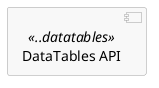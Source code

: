 @startuml

skinparam componentStyle uml2
skinparam component {
  BorderColor #a0a0a0
  BackgroundColor #f8f8f8
}

[DataTables API] <<..datatables>>

@enduml
